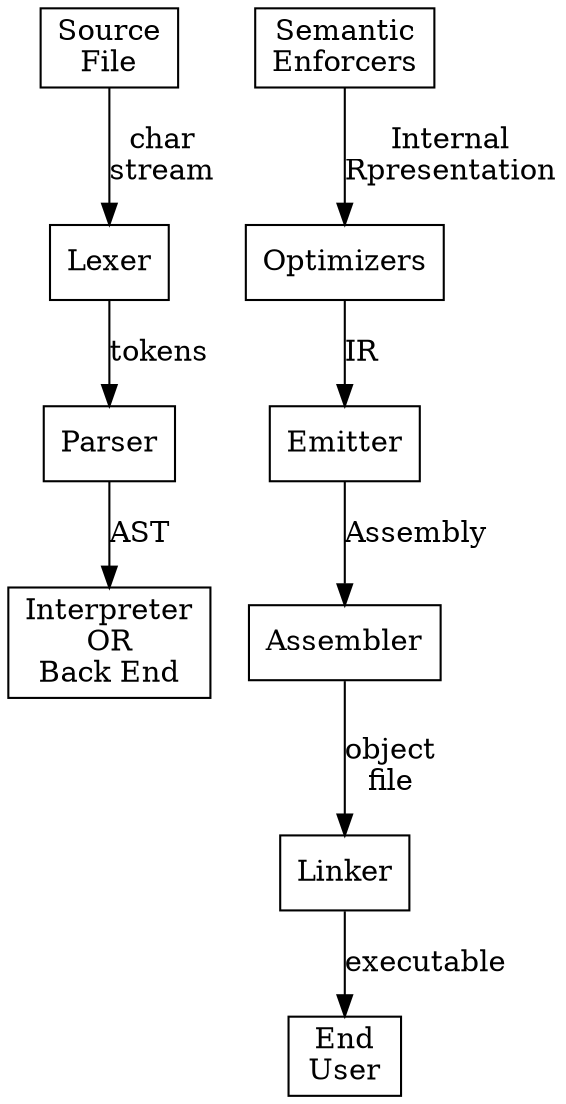 digraph {
    //graph [ rankdir = "LR" ]
    node [ shape=box ]

    source -> lexer [label="char\nstream"]

    parser [label="Parser"]

    lexer -> parser [label="tokens"]

    interpreter [label="Interpreter\nOR\nBack End"]

    parser -> interpreter [label="AST"]

    // second row

    semantics [label="Semantic\nEnforcers"]
    optimizers [label="Optimizers"]

    semantics -> optimizers [label="Internal\nRpresentation"]

    emit [label="Emitter"]

    optimizers -> emit [label="IR"]

    assembler [label="Assembler"]

    emit -> assembler [label="Assembly"]

    link [ label="Linker"]

    assembler -> link [label="object\nfile"]
    end [label="End\nUser"]

    link -> end [label="executable"]

    source [label="Source\nFile"]
    lexer  [label="Lexer"]

}
